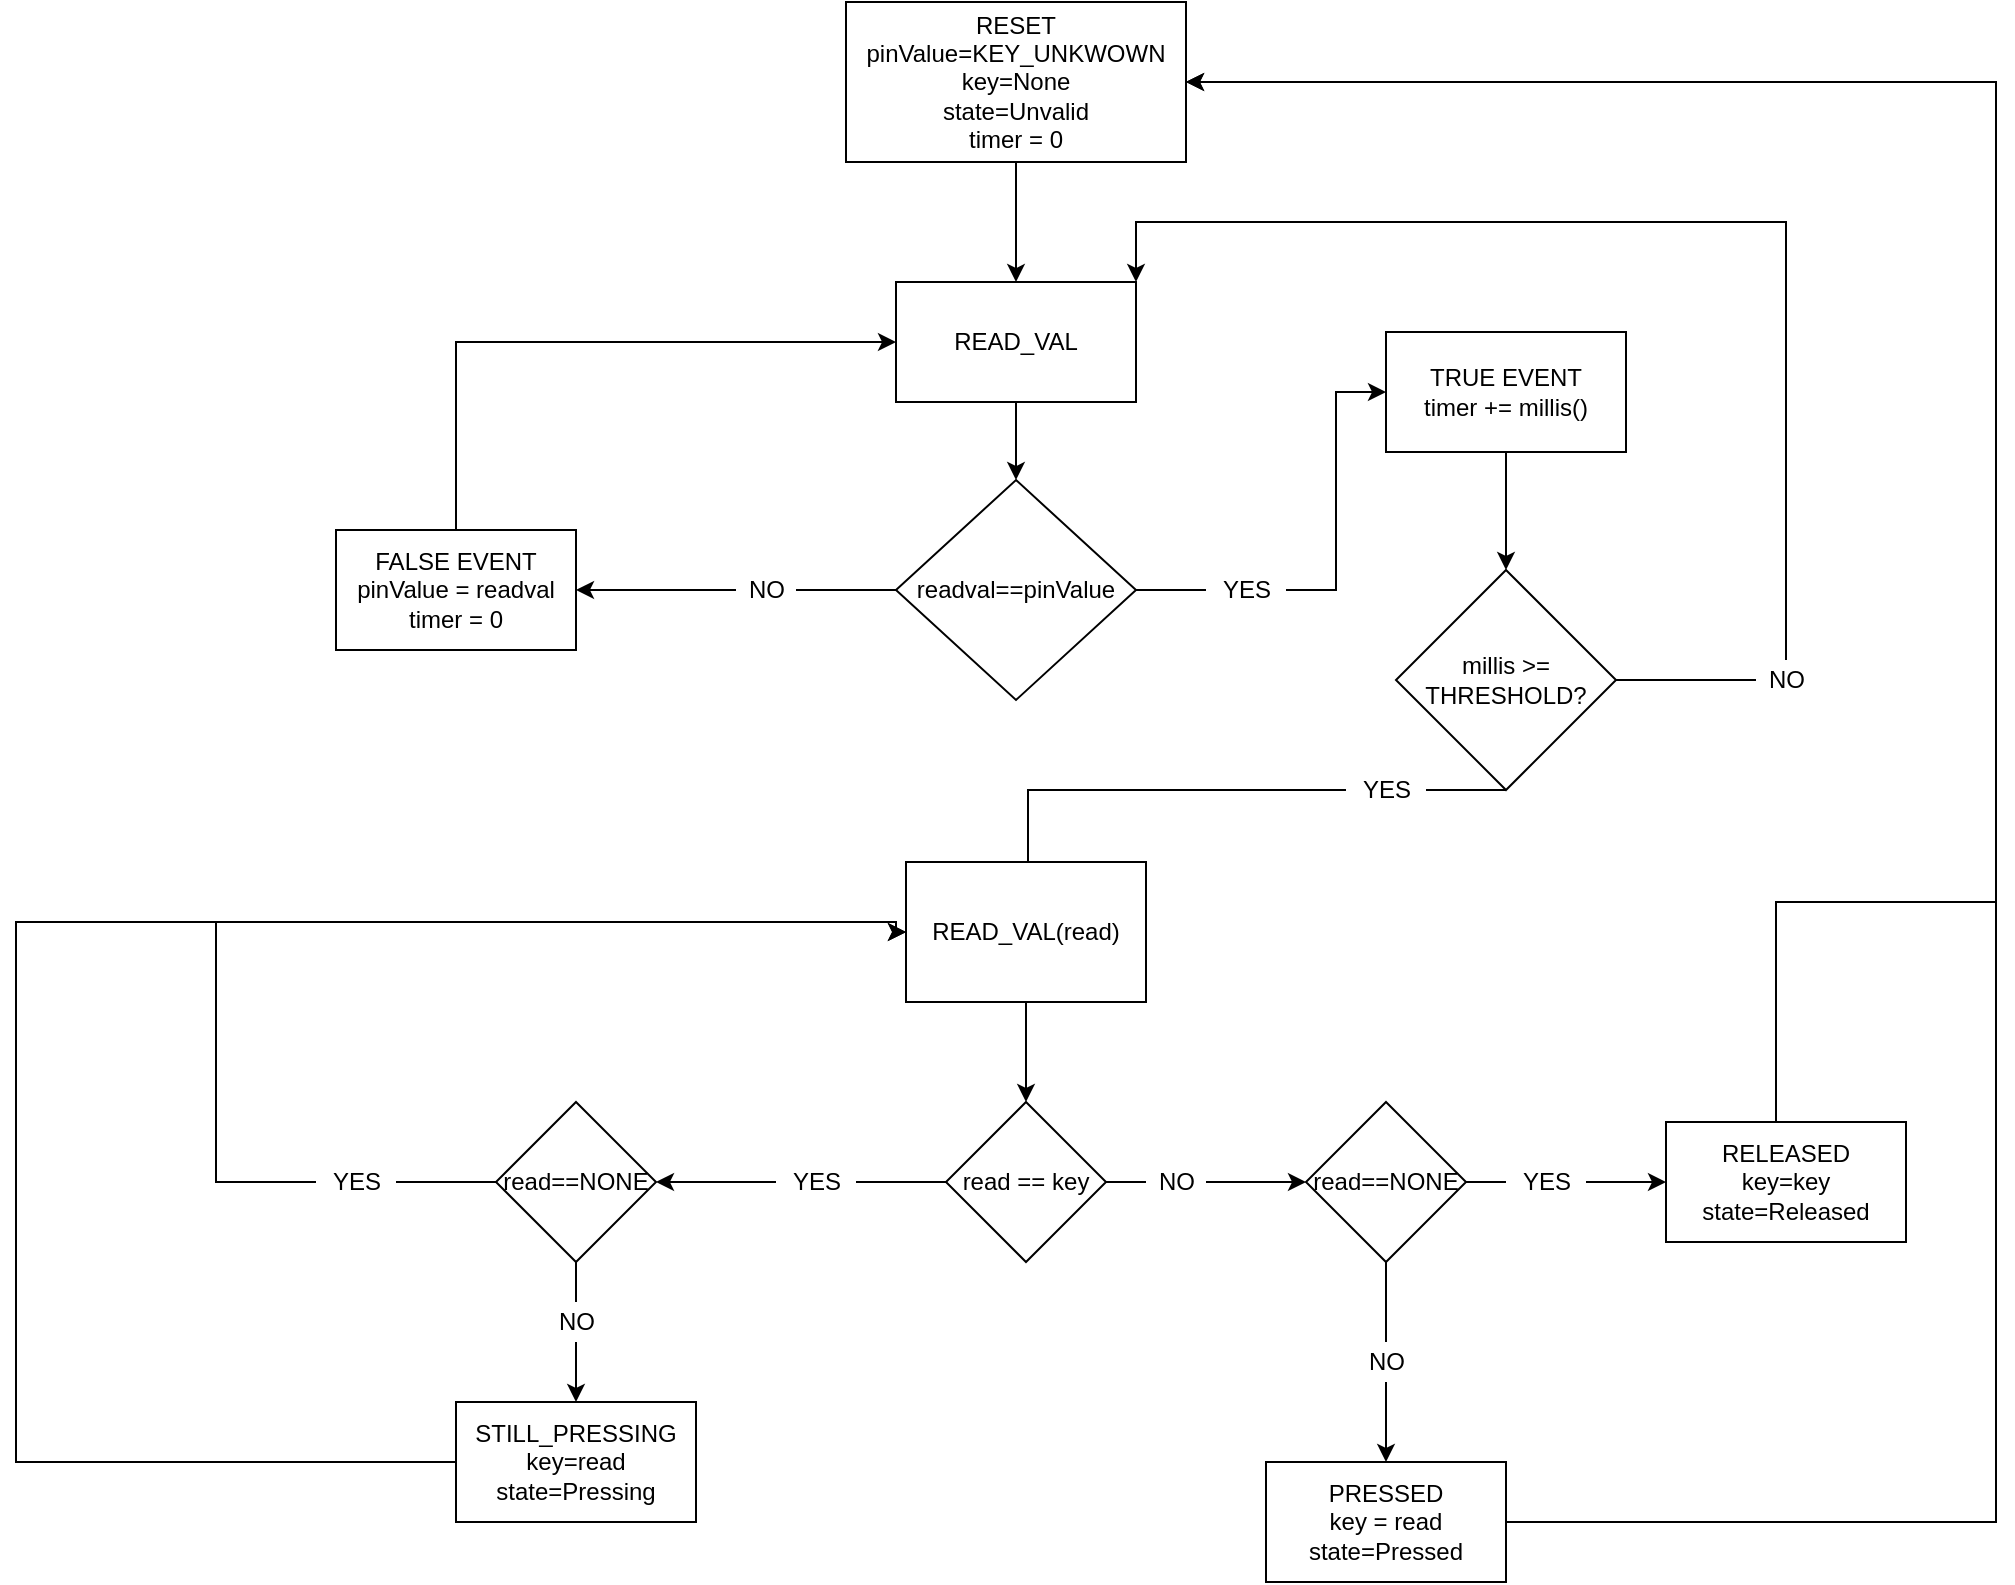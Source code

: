 <mxfile version="19.0.3" type="device"><diagram id="FLjervT0mW2TTB9Hd42H" name="Pagina-1"><mxGraphModel dx="1385" dy="754" grid="1" gridSize="10" guides="1" tooltips="1" connect="1" arrows="1" fold="1" page="1" pageScale="1" pageWidth="1169" pageHeight="827" math="0" shadow="0"><root><mxCell id="0"/><mxCell id="1" parent="0"/><mxCell id="YKa1IAu2ktYLln5NBn6t-30" style="edgeStyle=orthogonalEdgeStyle;rounded=0;orthogonalLoop=1;jettySize=auto;html=1;entryX=0.5;entryY=0;entryDx=0;entryDy=0;" edge="1" parent="1" source="ULKh70ltz1CM3bVyB7TW-1" target="YKa1IAu2ktYLln5NBn6t-1"><mxGeometry relative="1" as="geometry"/></mxCell><mxCell id="ULKh70ltz1CM3bVyB7TW-1" value="RESET&lt;br&gt;pinValue=KEY_UNKWOWN&lt;br&gt;key=None&lt;br&gt;state=Unvalid&lt;br&gt;timer = 0" style="rounded=0;whiteSpace=wrap;html=1;" parent="1" vertex="1"><mxGeometry x="505" y="20" width="170" height="80" as="geometry"/></mxCell><mxCell id="ULKh70ltz1CM3bVyB7TW-6" style="edgeStyle=orthogonalEdgeStyle;rounded=0;orthogonalLoop=1;jettySize=auto;html=1;entryX=0.5;entryY=0;entryDx=0;entryDy=0;" parent="1" source="ULKh70ltz1CM3bVyB7TW-3" target="ULKh70ltz1CM3bVyB7TW-5" edge="1"><mxGeometry relative="1" as="geometry"/></mxCell><mxCell id="ULKh70ltz1CM3bVyB7TW-3" value="READ_VAL(read)" style="rounded=0;whiteSpace=wrap;html=1;" parent="1" vertex="1"><mxGeometry x="535" y="450" width="120" height="70" as="geometry"/></mxCell><mxCell id="ULKh70ltz1CM3bVyB7TW-8" style="edgeStyle=orthogonalEdgeStyle;rounded=0;orthogonalLoop=1;jettySize=auto;html=1;startArrow=none;" parent="1" source="ULKh70ltz1CM3bVyB7TW-9" edge="1"><mxGeometry relative="1" as="geometry"><mxPoint x="735" y="610" as="targetPoint"/></mxGeometry></mxCell><mxCell id="ULKh70ltz1CM3bVyB7TW-34" style="edgeStyle=orthogonalEdgeStyle;rounded=0;orthogonalLoop=1;jettySize=auto;html=1;startArrow=none;entryX=1;entryY=0.5;entryDx=0;entryDy=0;" parent="1" source="ULKh70ltz1CM3bVyB7TW-31" target="ULKh70ltz1CM3bVyB7TW-37" edge="1"><mxGeometry relative="1" as="geometry"><mxPoint x="350" y="610" as="targetPoint"/><Array as="points"><mxPoint x="410" y="610"/><mxPoint x="410" y="610"/></Array></mxGeometry></mxCell><mxCell id="ULKh70ltz1CM3bVyB7TW-5" value="read == key" style="rhombus;whiteSpace=wrap;html=1;" parent="1" vertex="1"><mxGeometry x="555" y="570" width="80" height="80" as="geometry"/></mxCell><mxCell id="ULKh70ltz1CM3bVyB7TW-9" value="NO" style="text;html=1;align=center;verticalAlign=middle;resizable=0;points=[];autosize=1;strokeColor=none;fillColor=none;" parent="1" vertex="1"><mxGeometry x="655" y="600" width="30" height="20" as="geometry"/></mxCell><mxCell id="ULKh70ltz1CM3bVyB7TW-10" value="" style="edgeStyle=orthogonalEdgeStyle;rounded=0;orthogonalLoop=1;jettySize=auto;html=1;endArrow=none;" parent="1" source="ULKh70ltz1CM3bVyB7TW-5" target="ULKh70ltz1CM3bVyB7TW-9" edge="1"><mxGeometry relative="1" as="geometry"><mxPoint x="630" y="610" as="sourcePoint"/><mxPoint x="730" y="610" as="targetPoint"/></mxGeometry></mxCell><mxCell id="ULKh70ltz1CM3bVyB7TW-13" style="edgeStyle=orthogonalEdgeStyle;rounded=0;orthogonalLoop=1;jettySize=auto;html=1;entryX=0.5;entryY=0;entryDx=0;entryDy=0;startArrow=none;" parent="1" source="ULKh70ltz1CM3bVyB7TW-25" target="ULKh70ltz1CM3bVyB7TW-12" edge="1"><mxGeometry relative="1" as="geometry"/></mxCell><mxCell id="ULKh70ltz1CM3bVyB7TW-28" style="edgeStyle=orthogonalEdgeStyle;rounded=0;orthogonalLoop=1;jettySize=auto;html=1;startArrow=none;" parent="1" source="ULKh70ltz1CM3bVyB7TW-24" target="ULKh70ltz1CM3bVyB7TW-27" edge="1"><mxGeometry relative="1" as="geometry"/></mxCell><mxCell id="ULKh70ltz1CM3bVyB7TW-11" value="read==NONE" style="rhombus;whiteSpace=wrap;html=1;" parent="1" vertex="1"><mxGeometry x="735" y="570" width="80" height="80" as="geometry"/></mxCell><mxCell id="CEbX3RzxKGqeEVgMRwAr-1" style="edgeStyle=orthogonalEdgeStyle;rounded=0;orthogonalLoop=1;jettySize=auto;html=1;entryX=1;entryY=0.5;entryDx=0;entryDy=0;" parent="1" source="ULKh70ltz1CM3bVyB7TW-12" target="ULKh70ltz1CM3bVyB7TW-1" edge="1"><mxGeometry relative="1" as="geometry"><Array as="points"><mxPoint x="1080" y="780"/><mxPoint x="1080" y="60"/></Array></mxGeometry></mxCell><mxCell id="ULKh70ltz1CM3bVyB7TW-12" value="PRESSED&lt;br&gt;key = read&lt;br&gt;state=Pressed" style="whiteSpace=wrap;html=1;" parent="1" vertex="1"><mxGeometry x="715" y="750" width="120" height="60" as="geometry"/></mxCell><mxCell id="ULKh70ltz1CM3bVyB7TW-25" value="NO" style="text;html=1;align=center;verticalAlign=middle;resizable=0;points=[];autosize=1;strokeColor=none;fillColor=none;" parent="1" vertex="1"><mxGeometry x="760" y="690" width="30" height="20" as="geometry"/></mxCell><mxCell id="ULKh70ltz1CM3bVyB7TW-26" value="" style="edgeStyle=orthogonalEdgeStyle;rounded=0;orthogonalLoop=1;jettySize=auto;html=1;entryX=0.5;entryY=0;entryDx=0;entryDy=0;endArrow=none;" parent="1" source="ULKh70ltz1CM3bVyB7TW-11" target="ULKh70ltz1CM3bVyB7TW-25" edge="1"><mxGeometry relative="1" as="geometry"><mxPoint x="775" y="650" as="sourcePoint"/><mxPoint x="775" y="750" as="targetPoint"/></mxGeometry></mxCell><mxCell id="CEbX3RzxKGqeEVgMRwAr-2" style="edgeStyle=orthogonalEdgeStyle;rounded=0;orthogonalLoop=1;jettySize=auto;html=1;entryX=1;entryY=0.5;entryDx=0;entryDy=0;" parent="1" source="ULKh70ltz1CM3bVyB7TW-27" target="ULKh70ltz1CM3bVyB7TW-1" edge="1"><mxGeometry relative="1" as="geometry"><Array as="points"><mxPoint x="970" y="470"/><mxPoint x="1080" y="470"/><mxPoint x="1080" y="60"/></Array></mxGeometry></mxCell><mxCell id="ULKh70ltz1CM3bVyB7TW-27" value="RELEASED&lt;br&gt;key=key&lt;br&gt;state=Released" style="rounded=0;whiteSpace=wrap;html=1;" parent="1" vertex="1"><mxGeometry x="915" y="580" width="120" height="60" as="geometry"/></mxCell><mxCell id="ULKh70ltz1CM3bVyB7TW-24" value="YES" style="text;html=1;align=center;verticalAlign=middle;resizable=0;points=[];autosize=1;strokeColor=none;fillColor=none;" parent="1" vertex="1"><mxGeometry x="835" y="600" width="40" height="20" as="geometry"/></mxCell><mxCell id="ULKh70ltz1CM3bVyB7TW-29" value="" style="edgeStyle=orthogonalEdgeStyle;rounded=0;orthogonalLoop=1;jettySize=auto;html=1;endArrow=none;" parent="1" source="ULKh70ltz1CM3bVyB7TW-11" target="ULKh70ltz1CM3bVyB7TW-24" edge="1"><mxGeometry relative="1" as="geometry"><mxPoint x="815" y="610" as="sourcePoint"/><mxPoint x="915" y="610" as="targetPoint"/></mxGeometry></mxCell><mxCell id="ULKh70ltz1CM3bVyB7TW-31" value="YES" style="text;html=1;align=center;verticalAlign=middle;resizable=0;points=[];autosize=1;strokeColor=none;fillColor=none;" parent="1" vertex="1"><mxGeometry x="470" y="600" width="40" height="20" as="geometry"/></mxCell><mxCell id="ULKh70ltz1CM3bVyB7TW-35" value="" style="edgeStyle=orthogonalEdgeStyle;rounded=0;orthogonalLoop=1;jettySize=auto;html=1;endArrow=none;" parent="1" source="ULKh70ltz1CM3bVyB7TW-5" target="ULKh70ltz1CM3bVyB7TW-31" edge="1"><mxGeometry relative="1" as="geometry"><mxPoint x="350" y="610" as="targetPoint"/><mxPoint x="550" y="610" as="sourcePoint"/></mxGeometry></mxCell><mxCell id="ULKh70ltz1CM3bVyB7TW-43" style="edgeStyle=orthogonalEdgeStyle;rounded=0;orthogonalLoop=1;jettySize=auto;html=1;startArrow=none;" parent="1" source="ULKh70ltz1CM3bVyB7TW-45" target="ULKh70ltz1CM3bVyB7TW-42" edge="1"><mxGeometry relative="1" as="geometry"/></mxCell><mxCell id="ULKh70ltz1CM3bVyB7TW-37" value="read==NONE" style="rhombus;whiteSpace=wrap;html=1;" parent="1" vertex="1"><mxGeometry x="330" y="570" width="80" height="80" as="geometry"/></mxCell><mxCell id="ULKh70ltz1CM3bVyB7TW-38" style="edgeStyle=orthogonalEdgeStyle;rounded=0;orthogonalLoop=1;jettySize=auto;html=1;startArrow=none;entryX=0;entryY=0.5;entryDx=0;entryDy=0;" parent="1" source="ULKh70ltz1CM3bVyB7TW-40" target="ULKh70ltz1CM3bVyB7TW-3" edge="1"><mxGeometry relative="1" as="geometry"><mxPoint x="300" y="755" as="targetPoint"/><Array as="points"><mxPoint x="190" y="610"/><mxPoint x="190" y="480"/><mxPoint x="530" y="480"/></Array></mxGeometry></mxCell><mxCell id="ULKh70ltz1CM3bVyB7TW-40" value="YES" style="text;html=1;align=center;verticalAlign=middle;resizable=0;points=[];autosize=1;strokeColor=none;fillColor=none;" parent="1" vertex="1"><mxGeometry x="240" y="600" width="40" height="20" as="geometry"/></mxCell><mxCell id="ULKh70ltz1CM3bVyB7TW-41" value="" style="edgeStyle=orthogonalEdgeStyle;rounded=0;orthogonalLoop=1;jettySize=auto;html=1;endArrow=none;exitX=0;exitY=0.5;exitDx=0;exitDy=0;" parent="1" source="ULKh70ltz1CM3bVyB7TW-37" target="ULKh70ltz1CM3bVyB7TW-40" edge="1"><mxGeometry relative="1" as="geometry"><mxPoint x="520" y="640" as="sourcePoint"/><mxPoint x="300" y="755" as="targetPoint"/><Array as="points"><mxPoint x="240" y="610"/></Array></mxGeometry></mxCell><mxCell id="ULKh70ltz1CM3bVyB7TW-44" style="edgeStyle=orthogonalEdgeStyle;rounded=0;orthogonalLoop=1;jettySize=auto;html=1;entryX=0;entryY=0.5;entryDx=0;entryDy=0;" parent="1" source="ULKh70ltz1CM3bVyB7TW-42" target="ULKh70ltz1CM3bVyB7TW-3" edge="1"><mxGeometry relative="1" as="geometry"><Array as="points"><mxPoint x="90" y="750"/><mxPoint x="90" y="480"/><mxPoint x="530" y="480"/></Array></mxGeometry></mxCell><mxCell id="ULKh70ltz1CM3bVyB7TW-42" value="STILL_PRESSING&lt;br&gt;key=read&lt;br&gt;state=Pressing" style="rounded=0;whiteSpace=wrap;html=1;" parent="1" vertex="1"><mxGeometry x="310" y="720" width="120" height="60" as="geometry"/></mxCell><mxCell id="ULKh70ltz1CM3bVyB7TW-45" value="NO" style="text;html=1;align=center;verticalAlign=middle;resizable=0;points=[];autosize=1;strokeColor=none;fillColor=none;" parent="1" vertex="1"><mxGeometry x="355" y="670" width="30" height="20" as="geometry"/></mxCell><mxCell id="ULKh70ltz1CM3bVyB7TW-46" value="" style="edgeStyle=orthogonalEdgeStyle;rounded=0;orthogonalLoop=1;jettySize=auto;html=1;endArrow=none;" parent="1" source="ULKh70ltz1CM3bVyB7TW-37" target="ULKh70ltz1CM3bVyB7TW-45" edge="1"><mxGeometry relative="1" as="geometry"><mxPoint x="370" y="650" as="sourcePoint"/><mxPoint x="370" y="720" as="targetPoint"/></mxGeometry></mxCell><mxCell id="YKa1IAu2ktYLln5NBn6t-14" style="edgeStyle=orthogonalEdgeStyle;rounded=0;orthogonalLoop=1;jettySize=auto;html=1;" edge="1" parent="1" source="YKa1IAu2ktYLln5NBn6t-1" target="YKa1IAu2ktYLln5NBn6t-2"><mxGeometry relative="1" as="geometry"/></mxCell><mxCell id="YKa1IAu2ktYLln5NBn6t-1" value="READ_VAL" style="rounded=0;whiteSpace=wrap;html=1;" vertex="1" parent="1"><mxGeometry x="530" y="160" width="120" height="60" as="geometry"/></mxCell><mxCell id="YKa1IAu2ktYLln5NBn6t-3" style="edgeStyle=orthogonalEdgeStyle;rounded=0;orthogonalLoop=1;jettySize=auto;html=1;exitX=1;exitY=0.5;exitDx=0;exitDy=0;startArrow=none;" edge="1" parent="1" source="YKa1IAu2ktYLln5NBn6t-5" target="YKa1IAu2ktYLln5NBn6t-4"><mxGeometry relative="1" as="geometry"><mxPoint x="320" y="175" as="targetPoint"/><Array as="points"><mxPoint x="750" y="314"/><mxPoint x="750" y="215"/></Array></mxGeometry></mxCell><mxCell id="YKa1IAu2ktYLln5NBn6t-31" style="edgeStyle=orthogonalEdgeStyle;rounded=0;orthogonalLoop=1;jettySize=auto;html=1;entryX=1;entryY=0.5;entryDx=0;entryDy=0;startArrow=none;" edge="1" parent="1" source="YKa1IAu2ktYLln5NBn6t-32" target="YKa1IAu2ktYLln5NBn6t-27"><mxGeometry relative="1" as="geometry"/></mxCell><mxCell id="YKa1IAu2ktYLln5NBn6t-2" value="readval==pinValue" style="rhombus;whiteSpace=wrap;html=1;" vertex="1" parent="1"><mxGeometry x="530" y="259" width="120" height="110" as="geometry"/></mxCell><mxCell id="YKa1IAu2ktYLln5NBn6t-10" style="edgeStyle=orthogonalEdgeStyle;rounded=0;orthogonalLoop=1;jettySize=auto;html=1;exitX=0.5;exitY=1;exitDx=0;exitDy=0;" edge="1" parent="1" source="YKa1IAu2ktYLln5NBn6t-4" target="YKa1IAu2ktYLln5NBn6t-7"><mxGeometry relative="1" as="geometry"/></mxCell><mxCell id="YKa1IAu2ktYLln5NBn6t-4" value="TRUE EVENT&lt;br&gt;timer += millis()" style="whiteSpace=wrap;html=1;" vertex="1" parent="1"><mxGeometry x="775" y="185" width="120" height="60" as="geometry"/></mxCell><mxCell id="YKa1IAu2ktYLln5NBn6t-5" value="YES" style="text;html=1;align=center;verticalAlign=middle;resizable=0;points=[];autosize=1;strokeColor=none;fillColor=none;" vertex="1" parent="1"><mxGeometry x="685" y="304" width="40" height="20" as="geometry"/></mxCell><mxCell id="YKa1IAu2ktYLln5NBn6t-6" value="" style="edgeStyle=orthogonalEdgeStyle;rounded=0;orthogonalLoop=1;jettySize=auto;html=1;exitX=1;exitY=0.5;exitDx=0;exitDy=0;endArrow=none;" edge="1" parent="1" source="YKa1IAu2ktYLln5NBn6t-2" target="YKa1IAu2ktYLln5NBn6t-5"><mxGeometry relative="1" as="geometry"><mxPoint x="320" y="175" as="targetPoint"/><mxPoint x="250" y="175" as="sourcePoint"/><Array as="points"><mxPoint x="660" y="314"/><mxPoint x="660" y="314"/></Array></mxGeometry></mxCell><mxCell id="YKa1IAu2ktYLln5NBn6t-25" style="edgeStyle=orthogonalEdgeStyle;rounded=0;orthogonalLoop=1;jettySize=auto;html=1;startArrow=none;entryX=1;entryY=0;entryDx=0;entryDy=0;" edge="1" parent="1" source="YKa1IAu2ktYLln5NBn6t-21" target="YKa1IAu2ktYLln5NBn6t-1"><mxGeometry relative="1" as="geometry"><mxPoint x="700" y="130" as="targetPoint"/><Array as="points"><mxPoint x="975" y="130"/></Array></mxGeometry></mxCell><mxCell id="YKa1IAu2ktYLln5NBn6t-7" value="millis &amp;gt;= THRESHOLD?" style="rhombus;whiteSpace=wrap;html=1;" vertex="1" parent="1"><mxGeometry x="780" y="304" width="110" height="110" as="geometry"/></mxCell><mxCell id="YKa1IAu2ktYLln5NBn6t-8" value="YES" style="text;html=1;align=center;verticalAlign=middle;resizable=0;points=[];autosize=1;strokeColor=none;fillColor=none;" vertex="1" parent="1"><mxGeometry x="755" y="404" width="40" height="20" as="geometry"/></mxCell><mxCell id="YKa1IAu2ktYLln5NBn6t-15" value="" style="edgeStyle=orthogonalEdgeStyle;rounded=0;orthogonalLoop=1;jettySize=auto;html=1;startArrow=none;endArrow=none;exitX=0.5;exitY=0;exitDx=0;exitDy=0;" edge="1" parent="1" source="ULKh70ltz1CM3bVyB7TW-3" target="YKa1IAu2ktYLln5NBn6t-8"><mxGeometry relative="1" as="geometry"><mxPoint x="710" y="380" as="sourcePoint"/><mxPoint x="590" y="420" as="targetPoint"/><Array as="points"><mxPoint x="596" y="450"/></Array></mxGeometry></mxCell><mxCell id="YKa1IAu2ktYLln5NBn6t-19" value="" style="endArrow=none;html=1;rounded=0;exitX=0.5;exitY=1;exitDx=0;exitDy=0;" edge="1" parent="1" source="YKa1IAu2ktYLln5NBn6t-7" target="YKa1IAu2ktYLln5NBn6t-8"><mxGeometry width="50" height="50" relative="1" as="geometry"><mxPoint x="650" y="385" as="sourcePoint"/><mxPoint x="720.711" y="335" as="targetPoint"/></mxGeometry></mxCell><mxCell id="YKa1IAu2ktYLln5NBn6t-21" value="NO" style="text;html=1;align=center;verticalAlign=middle;resizable=0;points=[];autosize=1;strokeColor=none;fillColor=none;" vertex="1" parent="1"><mxGeometry x="960" y="349" width="30" height="20" as="geometry"/></mxCell><mxCell id="YKa1IAu2ktYLln5NBn6t-26" value="" style="edgeStyle=orthogonalEdgeStyle;rounded=0;orthogonalLoop=1;jettySize=auto;html=1;endArrow=none;exitX=1;exitY=0.5;exitDx=0;exitDy=0;" edge="1" parent="1" source="YKa1IAu2ktYLln5NBn6t-7" target="YKa1IAu2ktYLln5NBn6t-21"><mxGeometry relative="1" as="geometry"><mxPoint x="540" y="335" as="sourcePoint"/><mxPoint x="433" y="335" as="targetPoint"/><Array as="points"><mxPoint x="900" y="359"/><mxPoint x="900" y="359"/></Array></mxGeometry></mxCell><mxCell id="YKa1IAu2ktYLln5NBn6t-29" style="edgeStyle=orthogonalEdgeStyle;rounded=0;orthogonalLoop=1;jettySize=auto;html=1;" edge="1" parent="1" source="YKa1IAu2ktYLln5NBn6t-27" target="YKa1IAu2ktYLln5NBn6t-1"><mxGeometry relative="1" as="geometry"><mxPoint x="100" y="260" as="targetPoint"/><Array as="points"><mxPoint x="310" y="190"/></Array></mxGeometry></mxCell><mxCell id="YKa1IAu2ktYLln5NBn6t-27" value="FALSE EVENT&lt;br&gt;pinValue = readval&lt;br&gt;timer = 0" style="rounded=0;whiteSpace=wrap;html=1;" vertex="1" parent="1"><mxGeometry x="250" y="284" width="120" height="60" as="geometry"/></mxCell><mxCell id="YKa1IAu2ktYLln5NBn6t-32" value="NO" style="text;html=1;align=center;verticalAlign=middle;resizable=0;points=[];autosize=1;strokeColor=none;fillColor=none;" vertex="1" parent="1"><mxGeometry x="450" y="304" width="30" height="20" as="geometry"/></mxCell><mxCell id="YKa1IAu2ktYLln5NBn6t-33" value="" style="edgeStyle=orthogonalEdgeStyle;rounded=0;orthogonalLoop=1;jettySize=auto;html=1;entryX=1;entryY=0.5;entryDx=0;entryDy=0;endArrow=none;" edge="1" parent="1" source="YKa1IAu2ktYLln5NBn6t-2" target="YKa1IAu2ktYLln5NBn6t-32"><mxGeometry relative="1" as="geometry"><mxPoint x="530" y="314" as="sourcePoint"/><mxPoint x="370" y="314" as="targetPoint"/></mxGeometry></mxCell></root></mxGraphModel></diagram></mxfile>